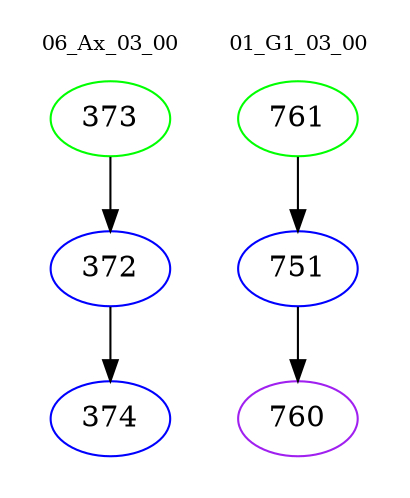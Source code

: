 digraph{
subgraph cluster_0 {
color = white
label = "06_Ax_03_00";
fontsize=10;
T0_373 [label="373", color="green"]
T0_373 -> T0_372 [color="black"]
T0_372 [label="372", color="blue"]
T0_372 -> T0_374 [color="black"]
T0_374 [label="374", color="blue"]
}
subgraph cluster_1 {
color = white
label = "01_G1_03_00";
fontsize=10;
T1_761 [label="761", color="green"]
T1_761 -> T1_751 [color="black"]
T1_751 [label="751", color="blue"]
T1_751 -> T1_760 [color="black"]
T1_760 [label="760", color="purple"]
}
}
